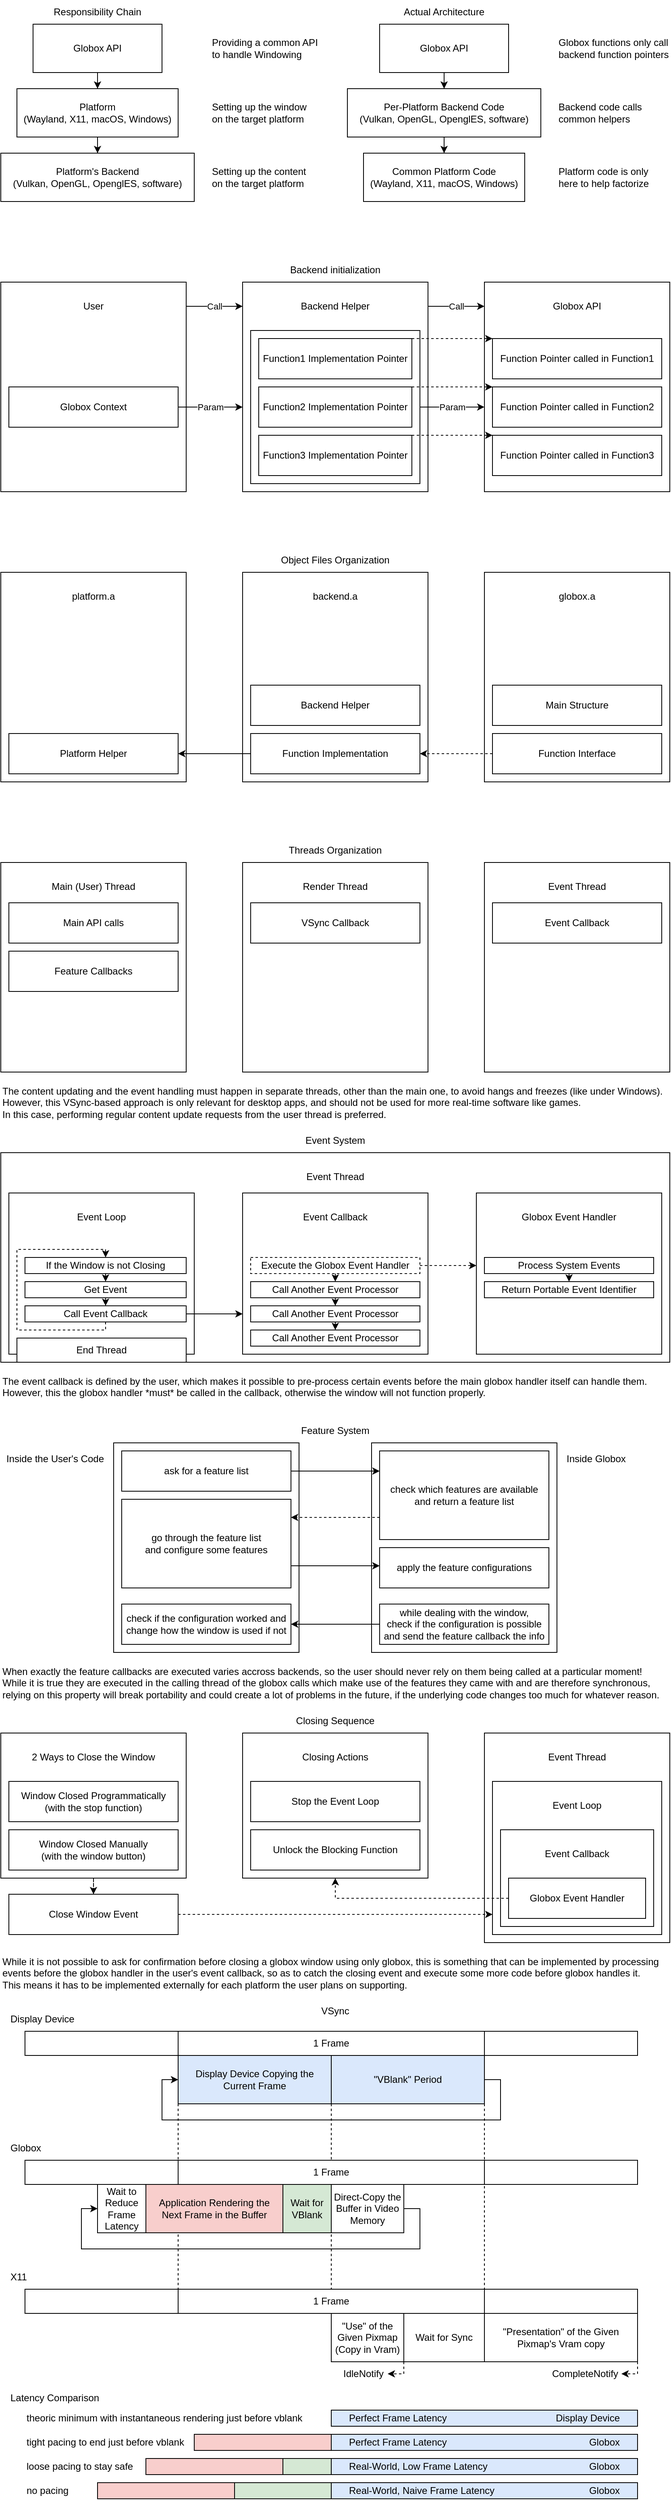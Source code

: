 <mxfile version="19.0.3" type="device"><diagram id="q395PleBGJEE1dHYPSkm" name="Page-1"><mxGraphModel dx="1185" dy="733" grid="1" gridSize="10" guides="0" tooltips="1" connect="1" arrows="1" fold="1" page="1" pageScale="1" pageWidth="850" pageHeight="1100" math="0" shadow="0"><root><mxCell id="0"/><mxCell id="1" parent="0"/><mxCell id="VEG_kb6HatTJ-M79S9ax-115" style="rounded=0;orthogonalLoop=1;jettySize=auto;html=1;exitX=0;exitY=1;exitDx=0;exitDy=0;endArrow=none;endFill=0;dashed=1;entryX=0;entryY=0;entryDx=0;entryDy=0;" edge="1" parent="1" source="7ZmnFoouAkElivUjNdot-3" target="VEG_kb6HatTJ-M79S9ax-30"><mxGeometry relative="1" as="geometry"><mxPoint x="230" y="3940" as="targetPoint"/></mxGeometry></mxCell><mxCell id="VEG_kb6HatTJ-M79S9ax-116" style="edgeStyle=none;rounded=0;orthogonalLoop=1;jettySize=auto;html=1;exitX=1;exitY=1;exitDx=0;exitDy=0;dashed=1;endArrow=none;endFill=0;entryX=0.5;entryY=0;entryDx=0;entryDy=0;" edge="1" parent="1" source="VEG_kb6HatTJ-M79S9ax-14" target="VEG_kb6HatTJ-M79S9ax-30"><mxGeometry relative="1" as="geometry"><mxPoint x="420" y="3940" as="targetPoint"/></mxGeometry></mxCell><mxCell id="VEG_kb6HatTJ-M79S9ax-117" style="edgeStyle=none;rounded=0;orthogonalLoop=1;jettySize=auto;html=1;exitX=1;exitY=1;exitDx=0;exitDy=0;dashed=1;endArrow=none;endFill=0;entryX=0;entryY=0;entryDx=0;entryDy=0;" edge="1" parent="1" source="VEG_kb6HatTJ-M79S9ax-15" target="VEG_kb6HatTJ-M79S9ax-111"><mxGeometry relative="1" as="geometry"><mxPoint x="610" y="3940" as="targetPoint"/></mxGeometry></mxCell><mxCell id="SgQRQiQoT7Ghh1kiMWco-44" value="" style="rounded=0;whiteSpace=wrap;html=1;" parent="1" vertex="1"><mxGeometry x="470" y="1800" width="230" height="260" as="geometry"/></mxCell><mxCell id="SgQRQiQoT7Ghh1kiMWco-29" value="" style="rounded=0;whiteSpace=wrap;html=1;" parent="1" vertex="1"><mxGeometry x="310" y="2160" width="230" height="180" as="geometry"/></mxCell><mxCell id="SgQRQiQoT7Ghh1kiMWco-40" style="edgeStyle=orthogonalEdgeStyle;rounded=0;orthogonalLoop=1;jettySize=auto;html=1;dashed=1;" parent="1" source="SgQRQiQoT7Ghh1kiMWco-28" target="SgQRQiQoT7Ghh1kiMWco-9" edge="1"><mxGeometry relative="1" as="geometry"/></mxCell><mxCell id="SgQRQiQoT7Ghh1kiMWco-28" value="" style="rounded=0;whiteSpace=wrap;html=1;" parent="1" vertex="1"><mxGeometry x="10" y="2160" width="230" height="180" as="geometry"/></mxCell><mxCell id="Ep6FRqUDfhVy1RujFqvS-13" value="" style="rounded=0;whiteSpace=wrap;html=1;" parent="1" vertex="1"><mxGeometry x="310" y="360" width="230" height="260" as="geometry"/></mxCell><mxCell id="Ep6FRqUDfhVy1RujFqvS-33" value="Param" style="edgeStyle=orthogonalEdgeStyle;rounded=0;orthogonalLoop=1;jettySize=auto;html=1;entryX=0;entryY=0.596;entryDx=0;entryDy=0;entryPerimeter=0;" parent="1" source="Ep6FRqUDfhVy1RujFqvS-31" target="Ep6FRqUDfhVy1RujFqvS-12" edge="1"><mxGeometry relative="1" as="geometry"><Array as="points"/></mxGeometry></mxCell><mxCell id="Ep6FRqUDfhVy1RujFqvS-31" value="" style="rounded=0;whiteSpace=wrap;html=1;" parent="1" vertex="1"><mxGeometry x="320" y="420" width="210" height="190" as="geometry"/></mxCell><mxCell id="Ep6FRqUDfhVy1RujFqvS-12" value="" style="rounded=0;whiteSpace=wrap;html=1;" parent="1" vertex="1"><mxGeometry x="610" y="360" width="230" height="260" as="geometry"/></mxCell><mxCell id="Ep6FRqUDfhVy1RujFqvS-30" value="&lt;div&gt;Call&lt;/div&gt;" style="edgeStyle=orthogonalEdgeStyle;rounded=0;orthogonalLoop=1;jettySize=auto;html=1;" parent="1" target="Ep6FRqUDfhVy1RujFqvS-12" edge="1"><mxGeometry relative="1" as="geometry"><mxPoint x="540" y="390" as="sourcePoint"/><Array as="points"><mxPoint x="540" y="390"/></Array></mxGeometry></mxCell><mxCell id="Wh6roSkXp979IWMYwvBI-26" style="edgeStyle=orthogonalEdgeStyle;rounded=0;orthogonalLoop=1;jettySize=auto;html=1;" parent="1" source="Wh6roSkXp979IWMYwvBI-1" target="Wh6roSkXp979IWMYwvBI-2" edge="1"><mxGeometry relative="1" as="geometry"/></mxCell><mxCell id="Wh6roSkXp979IWMYwvBI-1" value="&lt;div&gt;Platform&lt;/div&gt;&lt;div&gt;(Wayland, X11, macOS, Windows)&lt;/div&gt;" style="rounded=0;whiteSpace=wrap;html=1;" parent="1" vertex="1"><mxGeometry x="30" y="120" width="200" height="60" as="geometry"/></mxCell><mxCell id="Wh6roSkXp979IWMYwvBI-2" value="&lt;div&gt;Platform's Backend&lt;/div&gt;&lt;div&gt;(Vulkan, OpenGL, OpenglES, software)&lt;/div&gt;" style="rounded=0;whiteSpace=wrap;html=1;" parent="1" vertex="1"><mxGeometry x="10" y="200" width="240" height="60" as="geometry"/></mxCell><mxCell id="Wh6roSkXp979IWMYwvBI-25" style="edgeStyle=orthogonalEdgeStyle;rounded=0;orthogonalLoop=1;jettySize=auto;html=1;" parent="1" source="Wh6roSkXp979IWMYwvBI-3" target="Wh6roSkXp979IWMYwvBI-1" edge="1"><mxGeometry relative="1" as="geometry"/></mxCell><mxCell id="Wh6roSkXp979IWMYwvBI-3" value="&lt;div&gt;Globox API&lt;/div&gt;" style="rounded=0;whiteSpace=wrap;html=1;" parent="1" vertex="1"><mxGeometry x="50" y="40" width="160" height="60" as="geometry"/></mxCell><mxCell id="Wh6roSkXp979IWMYwvBI-4" value="Responsibility Chain" style="text;html=1;strokeColor=none;fillColor=none;align=center;verticalAlign=middle;whiteSpace=wrap;rounded=0;" parent="1" vertex="1"><mxGeometry x="10" y="10" width="240" height="30" as="geometry"/></mxCell><mxCell id="Wh6roSkXp979IWMYwvBI-5" value="Providing a common API to handle Windowing" style="text;html=1;strokeColor=none;fillColor=none;align=left;verticalAlign=middle;whiteSpace=wrap;rounded=0;" parent="1" vertex="1"><mxGeometry x="270" y="50" width="140" height="40" as="geometry"/></mxCell><mxCell id="Wh6roSkXp979IWMYwvBI-6" value="Setting up the window on the target platform" style="text;html=1;strokeColor=none;fillColor=none;align=left;verticalAlign=middle;whiteSpace=wrap;rounded=0;" parent="1" vertex="1"><mxGeometry x="270" y="130" width="130" height="40" as="geometry"/></mxCell><mxCell id="Wh6roSkXp979IWMYwvBI-7" value="Setting up the content on the target platform" style="text;html=1;strokeColor=none;fillColor=none;align=left;verticalAlign=middle;whiteSpace=wrap;rounded=0;" parent="1" vertex="1"><mxGeometry x="270" y="210" width="130" height="40" as="geometry"/></mxCell><mxCell id="Wh6roSkXp979IWMYwvBI-18" value="&lt;div&gt;Common Platform Code&lt;br&gt;&lt;/div&gt;&lt;div&gt;(Wayland, X11, macOS, Windows)&lt;/div&gt;" style="rounded=0;whiteSpace=wrap;html=1;" parent="1" vertex="1"><mxGeometry x="460" y="200" width="200" height="60" as="geometry"/></mxCell><mxCell id="Wh6roSkXp979IWMYwvBI-28" style="edgeStyle=orthogonalEdgeStyle;rounded=0;orthogonalLoop=1;jettySize=auto;html=1;" parent="1" source="Wh6roSkXp979IWMYwvBI-19" target="Wh6roSkXp979IWMYwvBI-18" edge="1"><mxGeometry relative="1" as="geometry"/></mxCell><mxCell id="Wh6roSkXp979IWMYwvBI-19" value="&lt;div&gt;Per-Platform Backend Code&lt;br&gt;&lt;/div&gt;&lt;div&gt;(Vulkan, OpenGL, OpenglES, software)&lt;/div&gt;" style="rounded=0;whiteSpace=wrap;html=1;" parent="1" vertex="1"><mxGeometry x="440" y="120" width="240" height="60" as="geometry"/></mxCell><mxCell id="Wh6roSkXp979IWMYwvBI-27" style="edgeStyle=orthogonalEdgeStyle;rounded=0;orthogonalLoop=1;jettySize=auto;html=1;" parent="1" source="Wh6roSkXp979IWMYwvBI-20" target="Wh6roSkXp979IWMYwvBI-19" edge="1"><mxGeometry relative="1" as="geometry"/></mxCell><mxCell id="Wh6roSkXp979IWMYwvBI-20" value="&lt;div&gt;Globox API&lt;/div&gt;" style="rounded=0;whiteSpace=wrap;html=1;" parent="1" vertex="1"><mxGeometry x="480" y="40" width="160" height="60" as="geometry"/></mxCell><mxCell id="Wh6roSkXp979IWMYwvBI-21" value="&lt;div&gt;Actual Architecture&lt;/div&gt;" style="text;html=1;strokeColor=none;fillColor=none;align=center;verticalAlign=middle;whiteSpace=wrap;rounded=0;" parent="1" vertex="1"><mxGeometry x="440" y="10" width="240" height="30" as="geometry"/></mxCell><mxCell id="Wh6roSkXp979IWMYwvBI-22" value="Globox functions only call backend function pointers" style="text;html=1;strokeColor=none;fillColor=none;align=left;verticalAlign=middle;whiteSpace=wrap;rounded=0;" parent="1" vertex="1"><mxGeometry x="700" y="50" width="140" height="40" as="geometry"/></mxCell><mxCell id="Wh6roSkXp979IWMYwvBI-23" value="Backend code calls common helpers" style="text;html=1;strokeColor=none;fillColor=none;align=left;verticalAlign=middle;whiteSpace=wrap;rounded=0;" parent="1" vertex="1"><mxGeometry x="700" y="130" width="130" height="40" as="geometry"/></mxCell><mxCell id="Wh6roSkXp979IWMYwvBI-24" value="&lt;div&gt;Platform code is only here to help factorize&lt;/div&gt;" style="text;html=1;strokeColor=none;fillColor=none;align=left;verticalAlign=middle;whiteSpace=wrap;rounded=0;" parent="1" vertex="1"><mxGeometry x="700" y="210" width="130" height="40" as="geometry"/></mxCell><mxCell id="Ep6FRqUDfhVy1RujFqvS-20" value="Call" style="edgeStyle=orthogonalEdgeStyle;rounded=0;orthogonalLoop=1;jettySize=auto;html=1;" parent="1" source="Ep6FRqUDfhVy1RujFqvS-5" edge="1"><mxGeometry relative="1" as="geometry"><mxPoint x="310" y="390" as="targetPoint"/><Array as="points"><mxPoint x="310" y="390"/></Array></mxGeometry></mxCell><mxCell id="Ep6FRqUDfhVy1RujFqvS-5" value="" style="rounded=0;whiteSpace=wrap;html=1;" parent="1" vertex="1"><mxGeometry x="10" y="360" width="230" height="260" as="geometry"/></mxCell><mxCell id="Ep6FRqUDfhVy1RujFqvS-34" style="edgeStyle=orthogonalEdgeStyle;rounded=0;orthogonalLoop=1;jettySize=auto;html=1;dashed=1;" parent="1" source="Ep6FRqUDfhVy1RujFqvS-2" target="Ep6FRqUDfhVy1RujFqvS-14" edge="1"><mxGeometry relative="1" as="geometry"><Array as="points"><mxPoint x="570" y="430"/><mxPoint x="570" y="430"/></Array></mxGeometry></mxCell><mxCell id="Ep6FRqUDfhVy1RujFqvS-2" value="Function1 Implementation Pointer" style="rounded=0;whiteSpace=wrap;html=1;" parent="1" vertex="1"><mxGeometry x="330" y="430" width="190" height="50" as="geometry"/></mxCell><mxCell id="Ep6FRqUDfhVy1RujFqvS-35" style="edgeStyle=orthogonalEdgeStyle;rounded=0;orthogonalLoop=1;jettySize=auto;html=1;exitX=1;exitY=0;exitDx=0;exitDy=0;entryX=0;entryY=0;entryDx=0;entryDy=0;dashed=1;" parent="1" source="Ep6FRqUDfhVy1RujFqvS-3" target="Ep6FRqUDfhVy1RujFqvS-15" edge="1"><mxGeometry relative="1" as="geometry"><Array as="points"><mxPoint x="570" y="490"/><mxPoint x="570" y="490"/></Array></mxGeometry></mxCell><mxCell id="Ep6FRqUDfhVy1RujFqvS-3" value="Function2 Implementation Pointer" style="rounded=0;whiteSpace=wrap;html=1;" parent="1" vertex="1"><mxGeometry x="330" y="490" width="190" height="50" as="geometry"/></mxCell><mxCell id="Ep6FRqUDfhVy1RujFqvS-36" style="edgeStyle=orthogonalEdgeStyle;rounded=0;orthogonalLoop=1;jettySize=auto;html=1;exitX=1;exitY=0;exitDx=0;exitDy=0;entryX=0;entryY=0;entryDx=0;entryDy=0;dashed=1;" parent="1" source="Ep6FRqUDfhVy1RujFqvS-10" target="Ep6FRqUDfhVy1RujFqvS-16" edge="1"><mxGeometry relative="1" as="geometry"><Array as="points"><mxPoint x="550" y="550"/><mxPoint x="550" y="550"/></Array></mxGeometry></mxCell><mxCell id="Ep6FRqUDfhVy1RujFqvS-10" value="Function3 Implementation Pointer" style="rounded=0;whiteSpace=wrap;html=1;" parent="1" vertex="1"><mxGeometry x="330" y="550" width="190" height="50" as="geometry"/></mxCell><mxCell id="Ep6FRqUDfhVy1RujFqvS-14" value="Function Pointer called in Function1" style="rounded=0;whiteSpace=wrap;html=1;" parent="1" vertex="1"><mxGeometry x="620" y="430" width="210" height="50" as="geometry"/></mxCell><mxCell id="Ep6FRqUDfhVy1RujFqvS-15" value="Function Pointer called in Function2" style="rounded=0;whiteSpace=wrap;html=1;" parent="1" vertex="1"><mxGeometry x="620" y="490" width="210" height="50" as="geometry"/></mxCell><mxCell id="Ep6FRqUDfhVy1RujFqvS-16" value="Function Pointer called in Function3" style="rounded=0;whiteSpace=wrap;html=1;" parent="1" vertex="1"><mxGeometry x="620" y="550" width="210" height="50" as="geometry"/></mxCell><mxCell id="Ep6FRqUDfhVy1RujFqvS-17" value="User" style="text;html=1;strokeColor=none;fillColor=none;align=center;verticalAlign=middle;whiteSpace=wrap;rounded=0;" parent="1" vertex="1"><mxGeometry x="20" y="370" width="210" height="40" as="geometry"/></mxCell><mxCell id="Ep6FRqUDfhVy1RujFqvS-18" value="Backend Helper" style="text;html=1;strokeColor=none;fillColor=none;align=center;verticalAlign=middle;whiteSpace=wrap;rounded=0;" parent="1" vertex="1"><mxGeometry x="320" y="370" width="210" height="40" as="geometry"/></mxCell><mxCell id="Ep6FRqUDfhVy1RujFqvS-19" value="Globox API" style="text;html=1;strokeColor=none;fillColor=none;align=center;verticalAlign=middle;whiteSpace=wrap;rounded=0;" parent="1" vertex="1"><mxGeometry x="620" y="370" width="210" height="40" as="geometry"/></mxCell><mxCell id="Ep6FRqUDfhVy1RujFqvS-25" value="Backend initialization" style="text;html=1;strokeColor=none;fillColor=none;align=center;verticalAlign=middle;whiteSpace=wrap;rounded=0;" parent="1" vertex="1"><mxGeometry x="10" y="330" width="830" height="30" as="geometry"/></mxCell><mxCell id="Ep6FRqUDfhVy1RujFqvS-28" value="Param" style="edgeStyle=orthogonalEdgeStyle;rounded=0;orthogonalLoop=1;jettySize=auto;html=1;" parent="1" source="Ep6FRqUDfhVy1RujFqvS-26" edge="1"><mxGeometry relative="1" as="geometry"><mxPoint x="310" y="515" as="targetPoint"/><Array as="points"><mxPoint x="310" y="515"/></Array></mxGeometry></mxCell><mxCell id="Ep6FRqUDfhVy1RujFqvS-26" value="Globox Context" style="rounded=0;whiteSpace=wrap;html=1;" parent="1" vertex="1"><mxGeometry x="20" y="490" width="210" height="50" as="geometry"/></mxCell><mxCell id="Ep6FRqUDfhVy1RujFqvS-37" value="Object Files Organization" style="text;html=1;strokeColor=none;fillColor=none;align=center;verticalAlign=middle;whiteSpace=wrap;rounded=0;" parent="1" vertex="1"><mxGeometry x="10" y="690" width="830" height="30" as="geometry"/></mxCell><mxCell id="dSDK5b-otHIs8N-x7bHy-1" value="" style="rounded=0;whiteSpace=wrap;html=1;" parent="1" vertex="1"><mxGeometry x="10" y="720" width="230" height="260" as="geometry"/></mxCell><mxCell id="dSDK5b-otHIs8N-x7bHy-2" value="platform.a" style="text;html=1;strokeColor=none;fillColor=none;align=center;verticalAlign=middle;whiteSpace=wrap;rounded=0;" parent="1" vertex="1"><mxGeometry x="20" y="730" width="210" height="40" as="geometry"/></mxCell><mxCell id="dSDK5b-otHIs8N-x7bHy-4" value="" style="rounded=0;whiteSpace=wrap;html=1;" parent="1" vertex="1"><mxGeometry x="310" y="720" width="230" height="260" as="geometry"/></mxCell><mxCell id="dSDK5b-otHIs8N-x7bHy-5" value="&lt;div&gt;backend.a&lt;/div&gt;" style="text;html=1;strokeColor=none;fillColor=none;align=center;verticalAlign=middle;whiteSpace=wrap;rounded=0;" parent="1" vertex="1"><mxGeometry x="320" y="730" width="210" height="40" as="geometry"/></mxCell><mxCell id="dSDK5b-otHIs8N-x7bHy-6" value="" style="rounded=0;whiteSpace=wrap;html=1;" parent="1" vertex="1"><mxGeometry x="610" y="720" width="230" height="260" as="geometry"/></mxCell><mxCell id="dSDK5b-otHIs8N-x7bHy-7" value="globox.a" style="text;html=1;strokeColor=none;fillColor=none;align=center;verticalAlign=middle;whiteSpace=wrap;rounded=0;" parent="1" vertex="1"><mxGeometry x="620" y="730" width="210" height="40" as="geometry"/></mxCell><mxCell id="dSDK5b-otHIs8N-x7bHy-11" style="edgeStyle=orthogonalEdgeStyle;rounded=0;orthogonalLoop=1;jettySize=auto;html=1;" parent="1" source="dSDK5b-otHIs8N-x7bHy-8" target="dSDK5b-otHIs8N-x7bHy-9" edge="1"><mxGeometry relative="1" as="geometry"/></mxCell><mxCell id="dSDK5b-otHIs8N-x7bHy-8" value="Function Implementation" style="rounded=0;whiteSpace=wrap;html=1;" parent="1" vertex="1"><mxGeometry x="320" y="920" width="210" height="50" as="geometry"/></mxCell><mxCell id="dSDK5b-otHIs8N-x7bHy-9" value="Platform Helper" style="rounded=0;whiteSpace=wrap;html=1;" parent="1" vertex="1"><mxGeometry x="20" y="920" width="210" height="50" as="geometry"/></mxCell><mxCell id="dSDK5b-otHIs8N-x7bHy-12" style="edgeStyle=orthogonalEdgeStyle;rounded=0;orthogonalLoop=1;jettySize=auto;html=1;dashed=1;" parent="1" source="dSDK5b-otHIs8N-x7bHy-10" target="dSDK5b-otHIs8N-x7bHy-8" edge="1"><mxGeometry relative="1" as="geometry"/></mxCell><mxCell id="dSDK5b-otHIs8N-x7bHy-10" value="Function Interface" style="rounded=0;whiteSpace=wrap;html=1;" parent="1" vertex="1"><mxGeometry x="620" y="920" width="210" height="50" as="geometry"/></mxCell><mxCell id="dSDK5b-otHIs8N-x7bHy-13" value="Backend Helper" style="rounded=0;whiteSpace=wrap;html=1;" parent="1" vertex="1"><mxGeometry x="320" y="860" width="210" height="50" as="geometry"/></mxCell><mxCell id="dSDK5b-otHIs8N-x7bHy-14" value="Main Structure" style="rounded=0;whiteSpace=wrap;html=1;" parent="1" vertex="1"><mxGeometry x="620" y="860" width="210" height="50" as="geometry"/></mxCell><mxCell id="dSDK5b-otHIs8N-x7bHy-15" value="Threads Organization" style="text;html=1;strokeColor=none;fillColor=none;align=center;verticalAlign=middle;whiteSpace=wrap;rounded=0;" parent="1" vertex="1"><mxGeometry x="10" y="1050" width="830" height="30" as="geometry"/></mxCell><mxCell id="dSDK5b-otHIs8N-x7bHy-16" value="" style="rounded=0;whiteSpace=wrap;html=1;" parent="1" vertex="1"><mxGeometry x="10" y="1080" width="230" height="260" as="geometry"/></mxCell><mxCell id="dSDK5b-otHIs8N-x7bHy-17" value="Main (User) Thread" style="text;html=1;strokeColor=none;fillColor=none;align=center;verticalAlign=middle;whiteSpace=wrap;rounded=0;" parent="1" vertex="1"><mxGeometry x="20" y="1090" width="210" height="40" as="geometry"/></mxCell><mxCell id="dSDK5b-otHIs8N-x7bHy-18" value="" style="rounded=0;whiteSpace=wrap;html=1;" parent="1" vertex="1"><mxGeometry x="310" y="1080" width="230" height="260" as="geometry"/></mxCell><mxCell id="dSDK5b-otHIs8N-x7bHy-19" value="Render Thread" style="text;html=1;strokeColor=none;fillColor=none;align=center;verticalAlign=middle;whiteSpace=wrap;rounded=0;" parent="1" vertex="1"><mxGeometry x="320" y="1090" width="210" height="40" as="geometry"/></mxCell><mxCell id="dSDK5b-otHIs8N-x7bHy-20" value="" style="rounded=0;whiteSpace=wrap;html=1;" parent="1" vertex="1"><mxGeometry x="610" y="1080" width="230" height="260" as="geometry"/></mxCell><mxCell id="dSDK5b-otHIs8N-x7bHy-21" value="Event Thread" style="text;html=1;strokeColor=none;fillColor=none;align=center;verticalAlign=middle;whiteSpace=wrap;rounded=0;" parent="1" vertex="1"><mxGeometry x="620" y="1090" width="210" height="40" as="geometry"/></mxCell><mxCell id="dSDK5b-otHIs8N-x7bHy-24" value="Feature Callbacks" style="rounded=0;whiteSpace=wrap;html=1;" parent="1" vertex="1"><mxGeometry x="20" y="1190" width="210" height="50" as="geometry"/></mxCell><mxCell id="dSDK5b-otHIs8N-x7bHy-27" value="VSync Callback" style="rounded=0;whiteSpace=wrap;html=1;" parent="1" vertex="1"><mxGeometry x="320" y="1130" width="210" height="50" as="geometry"/></mxCell><mxCell id="dSDK5b-otHIs8N-x7bHy-28" value="Event Callback" style="rounded=0;whiteSpace=wrap;html=1;" parent="1" vertex="1"><mxGeometry x="620" y="1130" width="210" height="50" as="geometry"/></mxCell><mxCell id="dSDK5b-otHIs8N-x7bHy-29" value="Main API calls" style="rounded=0;whiteSpace=wrap;html=1;" parent="1" vertex="1"><mxGeometry x="20" y="1130" width="210" height="50" as="geometry"/></mxCell><mxCell id="dSDK5b-otHIs8N-x7bHy-30" value="&lt;div&gt;The content updating and the event handling must happen in separate threads, other than the main one, to avoid hangs and freezes (like under Windows).&lt;/div&gt;&lt;div&gt;However, this VSync-based approach is only relevant for desktop apps, and should not be used for more real-time software like games.&lt;/div&gt;&lt;div&gt;In this case, performing regular content update requests from the user thread is preferred.&lt;br&gt;&lt;/div&gt;" style="text;html=1;strokeColor=none;fillColor=none;align=left;verticalAlign=top;whiteSpace=wrap;rounded=0;" parent="1" vertex="1"><mxGeometry x="10" y="1350" width="830" height="50" as="geometry"/></mxCell><mxCell id="iFkx3ZZmeuitUi8KAWGE-1" value="Event System" style="text;html=1;strokeColor=none;fillColor=none;align=center;verticalAlign=middle;whiteSpace=wrap;rounded=0;" parent="1" vertex="1"><mxGeometry x="10" y="1410" width="830" height="30" as="geometry"/></mxCell><mxCell id="iFkx3ZZmeuitUi8KAWGE-2" value="" style="rounded=0;whiteSpace=wrap;html=1;" parent="1" vertex="1"><mxGeometry x="10" y="1440" width="830" height="260" as="geometry"/></mxCell><mxCell id="iFkx3ZZmeuitUi8KAWGE-3" value="Event Thread" style="text;html=1;strokeColor=none;fillColor=none;align=center;verticalAlign=middle;whiteSpace=wrap;rounded=0;" parent="1" vertex="1"><mxGeometry x="320" y="1450" width="210" height="40" as="geometry"/></mxCell><mxCell id="iFkx3ZZmeuitUi8KAWGE-14" value="" style="rounded=0;whiteSpace=wrap;html=1;" parent="1" vertex="1"><mxGeometry x="20" y="1490" width="230" height="200" as="geometry"/></mxCell><mxCell id="iFkx3ZZmeuitUi8KAWGE-24" style="edgeStyle=orthogonalEdgeStyle;rounded=0;orthogonalLoop=1;jettySize=auto;html=1;exitX=0.5;exitY=1;exitDx=0;exitDy=0;entryX=0.5;entryY=0;entryDx=0;entryDy=0;dashed=1;" parent="1" source="iFkx3ZZmeuitUi8KAWGE-15" target="iFkx3ZZmeuitUi8KAWGE-19" edge="1"><mxGeometry relative="1" as="geometry"/></mxCell><mxCell id="iFkx3ZZmeuitUi8KAWGE-15" value="If the Window is not Closing" style="rounded=0;whiteSpace=wrap;html=1;" parent="1" vertex="1"><mxGeometry x="40" y="1570" width="200" height="20" as="geometry"/></mxCell><mxCell id="iFkx3ZZmeuitUi8KAWGE-16" value="Event Loop" style="text;html=1;strokeColor=none;fillColor=none;align=center;verticalAlign=middle;whiteSpace=wrap;rounded=0;" parent="1" vertex="1"><mxGeometry x="30" y="1500" width="210" height="40" as="geometry"/></mxCell><mxCell id="iFkx3ZZmeuitUi8KAWGE-18" style="edgeStyle=orthogonalEdgeStyle;rounded=0;orthogonalLoop=1;jettySize=auto;html=1;entryX=0.5;entryY=0;entryDx=0;entryDy=0;exitX=0.5;exitY=1;exitDx=0;exitDy=0;dashed=1;" parent="1" source="iFkx3ZZmeuitUi8KAWGE-17" target="iFkx3ZZmeuitUi8KAWGE-15" edge="1"><mxGeometry relative="1" as="geometry"><Array as="points"><mxPoint x="140" y="1660"/><mxPoint x="30" y="1660"/><mxPoint x="30" y="1560"/><mxPoint x="140" y="1560"/></Array></mxGeometry></mxCell><mxCell id="iFkx3ZZmeuitUi8KAWGE-34" style="edgeStyle=orthogonalEdgeStyle;rounded=0;orthogonalLoop=1;jettySize=auto;html=1;exitX=1;exitY=0.5;exitDx=0;exitDy=0;" parent="1" source="iFkx3ZZmeuitUi8KAWGE-17" target="iFkx3ZZmeuitUi8KAWGE-28" edge="1"><mxGeometry relative="1" as="geometry"><Array as="points"><mxPoint x="290" y="1640"/><mxPoint x="290" y="1640"/></Array></mxGeometry></mxCell><mxCell id="iFkx3ZZmeuitUi8KAWGE-17" value="Call Event Callback" style="rounded=0;whiteSpace=wrap;html=1;" parent="1" vertex="1"><mxGeometry x="40" y="1630" width="200" height="20" as="geometry"/></mxCell><mxCell id="iFkx3ZZmeuitUi8KAWGE-23" style="edgeStyle=orthogonalEdgeStyle;rounded=0;orthogonalLoop=1;jettySize=auto;html=1;exitX=0.5;exitY=1;exitDx=0;exitDy=0;entryX=0.5;entryY=0;entryDx=0;entryDy=0;dashed=1;" parent="1" source="iFkx3ZZmeuitUi8KAWGE-19" target="iFkx3ZZmeuitUi8KAWGE-17" edge="1"><mxGeometry relative="1" as="geometry"/></mxCell><mxCell id="iFkx3ZZmeuitUi8KAWGE-19" value="Get Event" style="rounded=0;whiteSpace=wrap;html=1;" parent="1" vertex="1"><mxGeometry x="40" y="1600" width="200" height="20" as="geometry"/></mxCell><mxCell id="iFkx3ZZmeuitUi8KAWGE-28" value="" style="rounded=0;whiteSpace=wrap;html=1;" parent="1" vertex="1"><mxGeometry x="310" y="1490" width="230" height="200" as="geometry"/></mxCell><mxCell id="iFkx3ZZmeuitUi8KAWGE-32" value="" style="rounded=0;whiteSpace=wrap;html=1;" parent="1" vertex="1"><mxGeometry x="600" y="1490" width="230" height="200" as="geometry"/></mxCell><mxCell id="iFkx3ZZmeuitUi8KAWGE-33" value="Event Callback" style="text;html=1;strokeColor=none;fillColor=none;align=center;verticalAlign=middle;whiteSpace=wrap;rounded=0;" parent="1" vertex="1"><mxGeometry x="320" y="1500" width="210" height="40" as="geometry"/></mxCell><mxCell id="iFkx3ZZmeuitUi8KAWGE-40" style="edgeStyle=orthogonalEdgeStyle;rounded=0;orthogonalLoop=1;jettySize=auto;html=1;exitX=0.5;exitY=1;exitDx=0;exitDy=0;entryX=0.5;entryY=0;entryDx=0;entryDy=0;dashed=1;" parent="1" source="iFkx3ZZmeuitUi8KAWGE-36" target="iFkx3ZZmeuitUi8KAWGE-37" edge="1"><mxGeometry relative="1" as="geometry"/></mxCell><mxCell id="iFkx3ZZmeuitUi8KAWGE-43" style="edgeStyle=orthogonalEdgeStyle;rounded=0;orthogonalLoop=1;jettySize=auto;html=1;exitX=1;exitY=0.5;exitDx=0;exitDy=0;dashed=1;" parent="1" source="iFkx3ZZmeuitUi8KAWGE-36" target="iFkx3ZZmeuitUi8KAWGE-32" edge="1"><mxGeometry relative="1" as="geometry"><Array as="points"><mxPoint x="580" y="1580"/><mxPoint x="580" y="1580"/></Array></mxGeometry></mxCell><mxCell id="iFkx3ZZmeuitUi8KAWGE-36" value="Execute the Globox Event Handler" style="rounded=0;whiteSpace=wrap;html=1;dashed=1;" parent="1" vertex="1"><mxGeometry x="320" y="1570" width="210" height="20" as="geometry"/></mxCell><mxCell id="iFkx3ZZmeuitUi8KAWGE-41" style="edgeStyle=orthogonalEdgeStyle;rounded=0;orthogonalLoop=1;jettySize=auto;html=1;exitX=0.5;exitY=1;exitDx=0;exitDy=0;entryX=0.5;entryY=0;entryDx=0;entryDy=0;dashed=1;" parent="1" source="iFkx3ZZmeuitUi8KAWGE-37" target="iFkx3ZZmeuitUi8KAWGE-38" edge="1"><mxGeometry relative="1" as="geometry"/></mxCell><mxCell id="iFkx3ZZmeuitUi8KAWGE-37" value="Call Another Event Processor" style="rounded=0;whiteSpace=wrap;html=1;" parent="1" vertex="1"><mxGeometry x="320" y="1600" width="210" height="20" as="geometry"/></mxCell><mxCell id="iFkx3ZZmeuitUi8KAWGE-42" style="edgeStyle=orthogonalEdgeStyle;rounded=0;orthogonalLoop=1;jettySize=auto;html=1;exitX=0.5;exitY=1;exitDx=0;exitDy=0;entryX=0.5;entryY=0;entryDx=0;entryDy=0;dashed=1;" parent="1" source="iFkx3ZZmeuitUi8KAWGE-38" target="iFkx3ZZmeuitUi8KAWGE-39" edge="1"><mxGeometry relative="1" as="geometry"/></mxCell><mxCell id="iFkx3ZZmeuitUi8KAWGE-38" value="Call Another&amp;nbsp;Event Processor" style="rounded=0;whiteSpace=wrap;html=1;" parent="1" vertex="1"><mxGeometry x="320" y="1630" width="210" height="20" as="geometry"/></mxCell><mxCell id="iFkx3ZZmeuitUi8KAWGE-39" value="Call Another&amp;nbsp;Event Processor" style="rounded=0;whiteSpace=wrap;html=1;" parent="1" vertex="1"><mxGeometry x="320" y="1660" width="210" height="20" as="geometry"/></mxCell><mxCell id="iFkx3ZZmeuitUi8KAWGE-44" value="Globox Event Handler" style="text;html=1;strokeColor=none;fillColor=none;align=center;verticalAlign=middle;whiteSpace=wrap;rounded=0;" parent="1" vertex="1"><mxGeometry x="610" y="1500" width="210" height="40" as="geometry"/></mxCell><mxCell id="VEG_kb6HatTJ-M79S9ax-1" style="edgeStyle=orthogonalEdgeStyle;rounded=0;orthogonalLoop=1;jettySize=auto;html=1;exitX=0.5;exitY=1;exitDx=0;exitDy=0;entryX=0.5;entryY=0;entryDx=0;entryDy=0;" edge="1" parent="1" source="iFkx3ZZmeuitUi8KAWGE-45" target="iFkx3ZZmeuitUi8KAWGE-47"><mxGeometry relative="1" as="geometry"/></mxCell><mxCell id="iFkx3ZZmeuitUi8KAWGE-45" value="Process System Events" style="rounded=0;whiteSpace=wrap;html=1;" parent="1" vertex="1"><mxGeometry x="610" y="1570" width="210" height="20" as="geometry"/></mxCell><mxCell id="iFkx3ZZmeuitUi8KAWGE-47" value="Return Portable Event Identifier" style="rounded=0;whiteSpace=wrap;html=1;" parent="1" vertex="1"><mxGeometry x="610" y="1600" width="210" height="20" as="geometry"/></mxCell><mxCell id="iFkx3ZZmeuitUi8KAWGE-48" value="End Thread" style="rounded=0;whiteSpace=wrap;html=1;" parent="1" vertex="1"><mxGeometry x="30" y="1670" width="210" height="30" as="geometry"/></mxCell><mxCell id="iFkx3ZZmeuitUi8KAWGE-49" value="Feature System" style="text;html=1;strokeColor=none;fillColor=none;align=center;verticalAlign=middle;whiteSpace=wrap;rounded=0;" parent="1" vertex="1"><mxGeometry x="10" y="1770" width="830" height="30" as="geometry"/></mxCell><mxCell id="iFkx3ZZmeuitUi8KAWGE-50" value="" style="rounded=0;whiteSpace=wrap;html=1;" parent="1" vertex="1"><mxGeometry x="150" y="1800" width="230" height="260" as="geometry"/></mxCell><mxCell id="iFkx3ZZmeuitUi8KAWGE-60" value="Closing Sequence" style="text;html=1;strokeColor=none;fillColor=none;align=center;verticalAlign=middle;whiteSpace=wrap;rounded=0;" parent="1" vertex="1"><mxGeometry x="10" y="2130" width="830" height="30" as="geometry"/></mxCell><mxCell id="iFkx3ZZmeuitUi8KAWGE-62" value="&lt;div&gt;The event callback is defined by the user, which makes it possible to pre-process certain events before the main globox handler itself can handle them. However, this the globox handler *must* be called in the callback, otherwise the window will not function properly.&lt;/div&gt;" style="text;html=1;strokeColor=none;fillColor=none;align=left;verticalAlign=top;whiteSpace=wrap;rounded=0;" parent="1" vertex="1"><mxGeometry x="10" y="1710" width="830" height="50" as="geometry"/></mxCell><mxCell id="iFkx3ZZmeuitUi8KAWGE-63" value="When exactly the feature callbacks are executed varies accross backends, so the user should never rely on them being called at a particular moment! While it is true they are executed in the calling thread of the globox calls which make use of the features they came with and are therefore synchronous, relying on this property will break portability and could create a lot of problems in the future, if the underlying code changes too much for whatever reason." style="text;html=1;strokeColor=none;fillColor=none;align=left;verticalAlign=top;whiteSpace=wrap;rounded=0;" parent="1" vertex="1"><mxGeometry x="10" y="2070" width="820" height="50" as="geometry"/></mxCell><mxCell id="iFkx3ZZmeuitUi8KAWGE-64" value="While it is not possible to ask for confirmation before closing a globox window using only globox, this is something that can be implemented by processing&lt;br&gt;events before the globox handler in the user's event callback, so as to catch the closing event and execute some more code before globox handles it.&lt;br&gt;This means it has to be implemented externally for each platform the user plans on supporting." style="text;html=1;strokeColor=none;fillColor=none;align=left;verticalAlign=top;whiteSpace=wrap;rounded=0;" parent="1" vertex="1"><mxGeometry x="10" y="2430" width="830" height="50" as="geometry"/></mxCell><mxCell id="SgQRQiQoT7Ghh1kiMWco-1" value="Window Closed Programmatically&lt;br&gt;(with the stop function)" style="rounded=0;whiteSpace=wrap;html=1;" parent="1" vertex="1"><mxGeometry x="20" y="2220" width="210" height="50" as="geometry"/></mxCell><mxCell id="SgQRQiQoT7Ghh1kiMWco-2" value="Window Closed Manually&lt;br&gt;(with the window button)" style="rounded=0;whiteSpace=wrap;html=1;" parent="1" vertex="1"><mxGeometry x="20" y="2280" width="210" height="50" as="geometry"/></mxCell><mxCell id="SgQRQiQoT7Ghh1kiMWco-3" value="" style="rounded=0;whiteSpace=wrap;html=1;" parent="1" vertex="1"><mxGeometry x="610" y="2160" width="230" height="260" as="geometry"/></mxCell><mxCell id="SgQRQiQoT7Ghh1kiMWco-5" value="" style="rounded=0;whiteSpace=wrap;html=1;" parent="1" vertex="1"><mxGeometry x="620" y="2220" width="210" height="190" as="geometry"/></mxCell><mxCell id="SgQRQiQoT7Ghh1kiMWco-6" value="Event Thread" style="text;html=1;strokeColor=none;fillColor=none;align=center;verticalAlign=middle;whiteSpace=wrap;rounded=0;" parent="1" vertex="1"><mxGeometry x="620" y="2170" width="210" height="40" as="geometry"/></mxCell><mxCell id="SgQRQiQoT7Ghh1kiMWco-41" style="edgeStyle=orthogonalEdgeStyle;rounded=0;orthogonalLoop=1;jettySize=auto;html=1;dashed=1;" parent="1" source="SgQRQiQoT7Ghh1kiMWco-9" target="SgQRQiQoT7Ghh1kiMWco-5" edge="1"><mxGeometry relative="1" as="geometry"><Array as="points"><mxPoint x="530" y="2385"/><mxPoint x="530" y="2385"/></Array></mxGeometry></mxCell><mxCell id="SgQRQiQoT7Ghh1kiMWco-9" value="Close Window Event" style="rounded=0;whiteSpace=wrap;html=1;" parent="1" vertex="1"><mxGeometry x="20" y="2360" width="210" height="50" as="geometry"/></mxCell><mxCell id="SgQRQiQoT7Ghh1kiMWco-16" value="2 Ways to Close the Window" style="text;html=1;strokeColor=none;fillColor=none;align=center;verticalAlign=middle;whiteSpace=wrap;rounded=0;" parent="1" vertex="1"><mxGeometry x="20" y="2170" width="210" height="40" as="geometry"/></mxCell><mxCell id="SgQRQiQoT7Ghh1kiMWco-17" value="Closing Actions" style="text;html=1;strokeColor=none;fillColor=none;align=center;verticalAlign=middle;whiteSpace=wrap;rounded=0;" parent="1" vertex="1"><mxGeometry x="320" y="2170" width="210" height="40" as="geometry"/></mxCell><mxCell id="SgQRQiQoT7Ghh1kiMWco-20" value="" style="rounded=0;whiteSpace=wrap;html=1;" parent="1" vertex="1"><mxGeometry x="630" y="2280" width="190" height="120" as="geometry"/></mxCell><mxCell id="SgQRQiQoT7Ghh1kiMWco-21" value="Event Loop" style="text;html=1;strokeColor=none;fillColor=none;align=center;verticalAlign=middle;whiteSpace=wrap;rounded=0;" parent="1" vertex="1"><mxGeometry x="630" y="2230" width="190" height="40" as="geometry"/></mxCell><mxCell id="SgQRQiQoT7Ghh1kiMWco-22" value="Event Callback" style="text;html=1;strokeColor=none;fillColor=none;align=center;verticalAlign=middle;whiteSpace=wrap;rounded=0;" parent="1" vertex="1"><mxGeometry x="640" y="2290" width="170" height="40" as="geometry"/></mxCell><mxCell id="SgQRQiQoT7Ghh1kiMWco-39" style="edgeStyle=orthogonalEdgeStyle;rounded=0;orthogonalLoop=1;jettySize=auto;html=1;entryX=0.5;entryY=1;entryDx=0;entryDy=0;dashed=1;" parent="1" source="SgQRQiQoT7Ghh1kiMWco-23" target="SgQRQiQoT7Ghh1kiMWco-29" edge="1"><mxGeometry relative="1" as="geometry"/></mxCell><mxCell id="SgQRQiQoT7Ghh1kiMWco-23" value="Globox Event Handler" style="rounded=0;whiteSpace=wrap;html=1;" parent="1" vertex="1"><mxGeometry x="640" y="2340" width="170" height="50" as="geometry"/></mxCell><mxCell id="SgQRQiQoT7Ghh1kiMWco-25" value="Stop the Event Loop" style="rounded=0;whiteSpace=wrap;html=1;" parent="1" vertex="1"><mxGeometry x="320" y="2220" width="210" height="50" as="geometry"/></mxCell><mxCell id="SgQRQiQoT7Ghh1kiMWco-26" value="Unlock the Blocking Function" style="rounded=0;whiteSpace=wrap;html=1;" parent="1" vertex="1"><mxGeometry x="320" y="2280" width="210" height="50" as="geometry"/></mxCell><mxCell id="SgQRQiQoT7Ghh1kiMWco-48" style="edgeStyle=orthogonalEdgeStyle;rounded=0;orthogonalLoop=1;jettySize=auto;html=1;" parent="1" source="SgQRQiQoT7Ghh1kiMWco-42" target="SgQRQiQoT7Ghh1kiMWco-46" edge="1"><mxGeometry relative="1" as="geometry"><Array as="points"><mxPoint x="440" y="1835"/><mxPoint x="440" y="1835"/></Array></mxGeometry></mxCell><mxCell id="SgQRQiQoT7Ghh1kiMWco-42" value="ask for a feature list" style="rounded=0;whiteSpace=wrap;html=1;" parent="1" vertex="1"><mxGeometry x="160" y="1810" width="210" height="50" as="geometry"/></mxCell><mxCell id="SgQRQiQoT7Ghh1kiMWco-51" style="edgeStyle=orthogonalEdgeStyle;rounded=0;orthogonalLoop=1;jettySize=auto;html=1;exitX=0;exitY=0.75;exitDx=0;exitDy=0;dashed=1;" parent="1" source="SgQRQiQoT7Ghh1kiMWco-46" target="SgQRQiQoT7Ghh1kiMWco-50" edge="1"><mxGeometry relative="1" as="geometry"><Array as="points"><mxPoint x="390" y="1893"/><mxPoint x="390" y="1893"/></Array></mxGeometry></mxCell><mxCell id="SgQRQiQoT7Ghh1kiMWco-46" value="check which features are available&lt;br&gt;and return a feature list" style="rounded=0;whiteSpace=wrap;html=1;" parent="1" vertex="1"><mxGeometry x="480" y="1810" width="210" height="110" as="geometry"/></mxCell><mxCell id="SgQRQiQoT7Ghh1kiMWco-55" style="edgeStyle=orthogonalEdgeStyle;rounded=0;orthogonalLoop=1;jettySize=auto;html=1;exitX=1;exitY=0.75;exitDx=0;exitDy=0;" parent="1" source="SgQRQiQoT7Ghh1kiMWco-50" target="SgQRQiQoT7Ghh1kiMWco-52" edge="1"><mxGeometry relative="1" as="geometry"><Array as="points"><mxPoint x="440" y="1953"/><mxPoint x="440" y="1953"/></Array></mxGeometry></mxCell><mxCell id="SgQRQiQoT7Ghh1kiMWco-50" value="go through the feature list&lt;br&gt;and configure some features" style="rounded=0;whiteSpace=wrap;html=1;" parent="1" vertex="1"><mxGeometry x="160" y="1870" width="210" height="110" as="geometry"/></mxCell><mxCell id="SgQRQiQoT7Ghh1kiMWco-52" value="apply the feature configurations" style="rounded=0;whiteSpace=wrap;html=1;" parent="1" vertex="1"><mxGeometry x="480" y="1930" width="210" height="50" as="geometry"/></mxCell><mxCell id="SgQRQiQoT7Ghh1kiMWco-54" value="check if the configuration worked and change how the window is used if not" style="rounded=0;whiteSpace=wrap;html=1;" parent="1" vertex="1"><mxGeometry x="160" y="2000" width="210" height="50" as="geometry"/></mxCell><mxCell id="SgQRQiQoT7Ghh1kiMWco-57" style="edgeStyle=orthogonalEdgeStyle;rounded=0;orthogonalLoop=1;jettySize=auto;html=1;" parent="1" source="SgQRQiQoT7Ghh1kiMWco-56" target="SgQRQiQoT7Ghh1kiMWco-54" edge="1"><mxGeometry relative="1" as="geometry"/></mxCell><mxCell id="SgQRQiQoT7Ghh1kiMWco-56" value="while dealing with the window,&lt;br&gt;check if the configuration is possible&lt;br&gt;and send the feature callback the info" style="rounded=0;whiteSpace=wrap;html=1;" parent="1" vertex="1"><mxGeometry x="480" y="2000" width="210" height="50" as="geometry"/></mxCell><mxCell id="SgQRQiQoT7Ghh1kiMWco-59" value="Inside the User's Code" style="text;html=1;strokeColor=none;fillColor=none;align=right;verticalAlign=middle;whiteSpace=wrap;rounded=0;" parent="1" vertex="1"><mxGeometry x="10" y="1800" width="130" height="40" as="geometry"/></mxCell><mxCell id="SgQRQiQoT7Ghh1kiMWco-60" value="Inside Globox" style="text;html=1;strokeColor=none;fillColor=none;align=left;verticalAlign=middle;whiteSpace=wrap;rounded=0;" parent="1" vertex="1"><mxGeometry x="710" y="1800" width="130" height="40" as="geometry"/></mxCell><mxCell id="7ZmnFoouAkElivUjNdot-3" value="&lt;span style=&quot;&quot;&gt;1 Frame&lt;br&gt;&lt;/span&gt;" style="rounded=0;whiteSpace=wrap;html=1;" parent="1" vertex="1"><mxGeometry x="230" y="2530" width="380" height="30" as="geometry"/></mxCell><mxCell id="7ZmnFoouAkElivUjNdot-4" value="VSync" style="text;html=1;strokeColor=none;fillColor=none;align=center;verticalAlign=middle;whiteSpace=wrap;rounded=0;" parent="1" vertex="1"><mxGeometry x="10" y="2490" width="830" height="30" as="geometry"/></mxCell><mxCell id="7ZmnFoouAkElivUjNdot-28" style="edgeStyle=orthogonalEdgeStyle;rounded=0;orthogonalLoop=1;jettySize=auto;html=1;entryX=0;entryY=0.5;entryDx=0;entryDy=0;exitX=1;exitY=0.5;exitDx=0;exitDy=0;" parent="1" source="7ZmnFoouAkElivUjNdot-27" edge="1"><mxGeometry relative="1" as="geometry"><Array as="points"><mxPoint x="530" y="2750"/><mxPoint x="530" y="2800"/><mxPoint x="110" y="2800"/><mxPoint x="110" y="2750"/></Array><mxPoint x="610" y="2750" as="sourcePoint"/><mxPoint x="130" y="2750.0" as="targetPoint"/></mxGeometry></mxCell><mxCell id="7ZmnFoouAkElivUjNdot-27" value="&lt;span style=&quot;&quot;&gt;Direct-Copy the Buffer in Video Memory&lt;br&gt;&lt;/span&gt;" style="rounded=0;whiteSpace=wrap;html=1;" parent="1" vertex="1"><mxGeometry x="420" y="2720" width="90" height="60" as="geometry"/></mxCell><mxCell id="VEG_kb6HatTJ-M79S9ax-119" style="edgeStyle=orthogonalEdgeStyle;rounded=0;orthogonalLoop=1;jettySize=auto;html=1;exitX=1;exitY=1;exitDx=0;exitDy=0;entryX=1;entryY=0.5;entryDx=0;entryDy=0;dashed=1;endArrow=classic;endFill=1;" edge="1" parent="1" source="VEG_kb6HatTJ-M79S9ax-3" target="VEG_kb6HatTJ-M79S9ax-118"><mxGeometry relative="1" as="geometry"><Array as="points"><mxPoint x="800" y="2955"/></Array></mxGeometry></mxCell><mxCell id="VEG_kb6HatTJ-M79S9ax-3" value="&lt;span style=&quot;&quot;&gt;&quot;Presentation&quot; of the Given Pixmap's Vram copy&lt;br&gt;&lt;/span&gt;" style="rounded=0;whiteSpace=wrap;html=1;" vertex="1" parent="1"><mxGeometry x="610" y="2880" width="190" height="60" as="geometry"/></mxCell><mxCell id="VEG_kb6HatTJ-M79S9ax-13" value="&lt;span style=&quot;&quot;&gt;1 Frame&lt;br&gt;&lt;/span&gt;" style="rounded=0;whiteSpace=wrap;html=1;" vertex="1" parent="1"><mxGeometry x="230" y="2690" width="380" height="30" as="geometry"/></mxCell><mxCell id="VEG_kb6HatTJ-M79S9ax-14" value="Display Device Copying the Current Frame" style="rounded=0;whiteSpace=wrap;html=1;fillColor=#dae8fc;strokeColor=default;" vertex="1" parent="1"><mxGeometry x="230" y="2560" width="190" height="60" as="geometry"/></mxCell><mxCell id="VEG_kb6HatTJ-M79S9ax-15" value="&quot;VBlank&quot; Period" style="rounded=0;whiteSpace=wrap;html=1;fillColor=#dae8fc;strokeColor=default;" vertex="1" parent="1"><mxGeometry x="420" y="2560" width="190" height="60" as="geometry"/></mxCell><mxCell id="VEG_kb6HatTJ-M79S9ax-21" value="Display Device" style="text;html=1;strokeColor=none;fillColor=none;align=left;verticalAlign=middle;whiteSpace=wrap;rounded=0;" vertex="1" parent="1"><mxGeometry x="20" y="2500" width="810" height="30" as="geometry"/></mxCell><mxCell id="VEG_kb6HatTJ-M79S9ax-23" value="Globox" style="text;html=1;strokeColor=none;fillColor=none;align=left;verticalAlign=middle;whiteSpace=wrap;rounded=0;" vertex="1" parent="1"><mxGeometry x="20" y="2660" width="810" height="30" as="geometry"/></mxCell><mxCell id="VEG_kb6HatTJ-M79S9ax-24" value="&lt;span style=&quot;&quot;&gt;&lt;br&gt;&lt;/span&gt;" style="rounded=0;whiteSpace=wrap;html=1;" vertex="1" parent="1"><mxGeometry x="40" y="2530" width="190" height="30" as="geometry"/></mxCell><mxCell id="VEG_kb6HatTJ-M79S9ax-32" value="X11" style="text;html=1;strokeColor=none;fillColor=none;align=left;verticalAlign=middle;whiteSpace=wrap;rounded=0;" vertex="1" parent="1"><mxGeometry x="20" y="2820" width="810" height="30" as="geometry"/></mxCell><mxCell id="VEG_kb6HatTJ-M79S9ax-121" style="edgeStyle=orthogonalEdgeStyle;rounded=0;orthogonalLoop=1;jettySize=auto;html=1;exitX=1;exitY=1;exitDx=0;exitDy=0;entryX=1;entryY=0.5;entryDx=0;entryDy=0;dashed=1;endArrow=classic;endFill=1;" edge="1" parent="1" source="VEG_kb6HatTJ-M79S9ax-35" target="VEG_kb6HatTJ-M79S9ax-120"><mxGeometry relative="1" as="geometry"><Array as="points"><mxPoint x="510" y="2955"/></Array></mxGeometry></mxCell><mxCell id="VEG_kb6HatTJ-M79S9ax-35" value="&lt;span style=&quot;&quot;&gt;&quot;Use&quot; of the Given Pixmap (Copy in Vram)&lt;br&gt;&lt;/span&gt;" style="rounded=0;whiteSpace=wrap;html=1;" vertex="1" parent="1"><mxGeometry x="420" y="2880" width="90" height="60" as="geometry"/></mxCell><mxCell id="7ZmnFoouAkElivUjNdot-30" style="edgeStyle=orthogonalEdgeStyle;rounded=0;orthogonalLoop=1;jettySize=auto;html=1;entryX=0;entryY=0.5;entryDx=0;entryDy=0;exitX=1;exitY=0.5;exitDx=0;exitDy=0;" parent="1" source="VEG_kb6HatTJ-M79S9ax-15" edge="1"><mxGeometry relative="1" as="geometry"><Array as="points"><mxPoint x="630" y="2590"/><mxPoint x="630" y="2640"/><mxPoint x="210" y="2640"/><mxPoint x="210" y="2590"/></Array><mxPoint x="990" y="2590" as="sourcePoint"/><mxPoint x="230" y="2590" as="targetPoint"/></mxGeometry></mxCell><mxCell id="VEG_kb6HatTJ-M79S9ax-43" value="&lt;span style=&quot;&quot;&gt;Wait for Sync&lt;br&gt;&lt;/span&gt;" style="rounded=0;whiteSpace=wrap;html=1;" vertex="1" parent="1"><mxGeometry x="510" y="2880" width="100" height="60" as="geometry"/></mxCell><mxCell id="VEG_kb6HatTJ-M79S9ax-49" value="&lt;span style=&quot;&quot;&gt;Wait to Reduce Frame Latency&lt;br&gt;&lt;/span&gt;" style="rounded=0;whiteSpace=wrap;html=1;" vertex="1" parent="1"><mxGeometry x="130" y="2720" width="60" height="60" as="geometry"/></mxCell><mxCell id="VEG_kb6HatTJ-M79S9ax-51" value="&lt;span style=&quot;&quot;&gt;&lt;br&gt;&lt;/span&gt;" style="rounded=0;whiteSpace=wrap;html=1;fillColor=#dae8fc;strokeColor=default;" vertex="1" parent="1"><mxGeometry x="420" y="3060" width="380" height="20" as="geometry"/></mxCell><mxCell id="VEG_kb6HatTJ-M79S9ax-53" value="Latency Comparison" style="text;html=1;strokeColor=none;fillColor=none;align=left;verticalAlign=middle;whiteSpace=wrap;rounded=0;" vertex="1" parent="1"><mxGeometry x="20" y="2970" width="810" height="30" as="geometry"/></mxCell><mxCell id="VEG_kb6HatTJ-M79S9ax-54" value="&lt;span style=&quot;&quot;&gt;&lt;br&gt;&lt;/span&gt;" style="rounded=0;whiteSpace=wrap;html=1;fillColor=#dae8fc;strokeColor=default;" vertex="1" parent="1"><mxGeometry x="420" y="3000" width="380" height="20" as="geometry"/></mxCell><mxCell id="VEG_kb6HatTJ-M79S9ax-105" value="&lt;span style=&quot;&quot;&gt;&lt;br&gt;&lt;/span&gt;" style="rounded=0;whiteSpace=wrap;html=1;" vertex="1" parent="1"><mxGeometry x="40" y="2690" width="190" height="30" as="geometry"/></mxCell><mxCell id="VEG_kb6HatTJ-M79S9ax-106" value="&lt;span style=&quot;&quot;&gt;&lt;br&gt;&lt;/span&gt;" style="rounded=0;whiteSpace=wrap;html=1;" vertex="1" parent="1"><mxGeometry x="40" y="2850" width="190" height="30" as="geometry"/></mxCell><mxCell id="VEG_kb6HatTJ-M79S9ax-109" value="&lt;span style=&quot;&quot;&gt;&lt;br&gt;&lt;/span&gt;" style="rounded=0;whiteSpace=wrap;html=1;" vertex="1" parent="1"><mxGeometry x="610" y="2530" width="190" height="30" as="geometry"/></mxCell><mxCell id="VEG_kb6HatTJ-M79S9ax-110" value="&lt;span style=&quot;&quot;&gt;&lt;br&gt;&lt;/span&gt;" style="rounded=0;whiteSpace=wrap;html=1;" vertex="1" parent="1"><mxGeometry x="610" y="2690" width="190" height="30" as="geometry"/></mxCell><mxCell id="VEG_kb6HatTJ-M79S9ax-111" value="&lt;span style=&quot;&quot;&gt;&lt;br&gt;&lt;/span&gt;" style="rounded=0;whiteSpace=wrap;html=1;" vertex="1" parent="1"><mxGeometry x="610" y="2850" width="190" height="30" as="geometry"/></mxCell><mxCell id="VEG_kb6HatTJ-M79S9ax-118" value="CompleteNotify" style="text;html=1;strokeColor=none;fillColor=none;align=center;verticalAlign=middle;whiteSpace=wrap;rounded=0;opacity=20;" vertex="1" parent="1"><mxGeometry x="690" y="2940" width="90" height="30" as="geometry"/></mxCell><mxCell id="VEG_kb6HatTJ-M79S9ax-120" value="IdleNotify" style="text;html=1;strokeColor=none;fillColor=none;align=center;verticalAlign=middle;whiteSpace=wrap;rounded=0;opacity=20;" vertex="1" parent="1"><mxGeometry x="430" y="2940" width="60" height="30" as="geometry"/></mxCell><mxCell id="VEG_kb6HatTJ-M79S9ax-161" value="&lt;span style=&quot;&quot;&gt;&lt;br&gt;&lt;/span&gt;" style="rounded=0;whiteSpace=wrap;html=1;fillColor=#dae8fc;strokeColor=default;" vertex="1" parent="1"><mxGeometry x="420" y="3090" width="380" height="20" as="geometry"/></mxCell><mxCell id="VEG_kb6HatTJ-M79S9ax-162" value="&lt;span style=&quot;&quot;&gt;&lt;br&gt;&lt;/span&gt;" style="rounded=0;whiteSpace=wrap;html=1;fillColor=#dae8fc;strokeColor=default;" vertex="1" parent="1"><mxGeometry x="420" y="3030" width="380" height="20" as="geometry"/></mxCell><mxCell id="VEG_kb6HatTJ-M79S9ax-164" value="Perfect Frame Latency" style="text;html=1;strokeColor=none;fillColor=none;align=left;verticalAlign=middle;whiteSpace=wrap;rounded=0;opacity=20;" vertex="1" parent="1"><mxGeometry x="440" y="3000" width="200" height="20" as="geometry"/></mxCell><mxCell id="VEG_kb6HatTJ-M79S9ax-165" value="Perfect&amp;nbsp;Frame Latency" style="text;html=1;strokeColor=none;fillColor=none;align=left;verticalAlign=middle;whiteSpace=wrap;rounded=0;opacity=20;" vertex="1" parent="1"><mxGeometry x="440" y="3030" width="200" height="20" as="geometry"/></mxCell><mxCell id="VEG_kb6HatTJ-M79S9ax-166" value="Real-World, Low Frame Latency" style="text;html=1;strokeColor=none;fillColor=none;align=left;verticalAlign=middle;whiteSpace=wrap;rounded=0;opacity=20;" vertex="1" parent="1"><mxGeometry x="440" y="3060" width="200" height="20" as="geometry"/></mxCell><mxCell id="VEG_kb6HatTJ-M79S9ax-167" value="Real-World, Naive Frame Latency" style="text;html=1;strokeColor=none;fillColor=none;align=left;verticalAlign=middle;whiteSpace=wrap;rounded=0;opacity=20;" vertex="1" parent="1"><mxGeometry x="440" y="3090" width="200" height="20" as="geometry"/></mxCell><mxCell id="VEG_kb6HatTJ-M79S9ax-168" value="Display Device" style="text;html=1;strokeColor=none;fillColor=none;align=right;verticalAlign=middle;whiteSpace=wrap;rounded=0;opacity=20;" vertex="1" parent="1"><mxGeometry x="640" y="3000" width="140" height="20" as="geometry"/></mxCell><mxCell id="VEG_kb6HatTJ-M79S9ax-169" value="Globox" style="text;html=1;strokeColor=none;fillColor=none;align=right;verticalAlign=middle;whiteSpace=wrap;rounded=0;opacity=20;" vertex="1" parent="1"><mxGeometry x="640" y="3030" width="140" height="20" as="geometry"/></mxCell><mxCell id="VEG_kb6HatTJ-M79S9ax-174" value="Globox" style="text;html=1;strokeColor=none;fillColor=none;align=right;verticalAlign=middle;whiteSpace=wrap;rounded=0;opacity=20;" vertex="1" parent="1"><mxGeometry x="640" y="3060" width="140" height="20" as="geometry"/></mxCell><mxCell id="VEG_kb6HatTJ-M79S9ax-175" value="Globox" style="text;html=1;strokeColor=none;fillColor=none;align=right;verticalAlign=middle;whiteSpace=wrap;rounded=0;opacity=20;" vertex="1" parent="1"><mxGeometry x="640" y="3090" width="140" height="20" as="geometry"/></mxCell><mxCell id="VEG_kb6HatTJ-M79S9ax-176" value="theoric minimum with instantaneous rendering just before vblank" style="text;html=1;strokeColor=none;fillColor=none;align=left;verticalAlign=middle;whiteSpace=wrap;rounded=0;opacity=20;labelBackgroundColor=none;" vertex="1" parent="1"><mxGeometry x="40" y="3000" width="380" height="20" as="geometry"/></mxCell><mxCell id="VEG_kb6HatTJ-M79S9ax-177" value="tight pacing to end just before vblank" style="text;html=1;strokeColor=none;fillColor=none;align=left;verticalAlign=middle;whiteSpace=wrap;rounded=0;opacity=20;" vertex="1" parent="1"><mxGeometry x="40" y="3030" width="210" height="20" as="geometry"/></mxCell><mxCell id="VEG_kb6HatTJ-M79S9ax-178" value="loose pacing to stay safe" style="text;html=1;strokeColor=none;fillColor=none;align=left;verticalAlign=middle;whiteSpace=wrap;rounded=0;opacity=20;" vertex="1" parent="1"><mxGeometry x="40" y="3060" width="150" height="20" as="geometry"/></mxCell><mxCell id="VEG_kb6HatTJ-M79S9ax-179" value="no pacing" style="text;html=1;strokeColor=none;fillColor=none;align=left;verticalAlign=middle;whiteSpace=wrap;rounded=0;opacity=20;" vertex="1" parent="1"><mxGeometry x="40" y="3090" width="90" height="20" as="geometry"/></mxCell><mxCell id="VEG_kb6HatTJ-M79S9ax-30" value="&lt;span style=&quot;&quot;&gt;1 Frame&lt;br&gt;&lt;/span&gt;" style="rounded=0;whiteSpace=wrap;html=1;" vertex="1" parent="1"><mxGeometry x="230" y="2850" width="380" height="30" as="geometry"/></mxCell><mxCell id="VEG_kb6HatTJ-M79S9ax-191" value="&lt;span style=&quot;&quot;&gt;&lt;br&gt;&lt;/span&gt;" style="rounded=0;whiteSpace=wrap;html=1;fillColor=#f8cecc;strokeColor=default;" vertex="1" parent="1"><mxGeometry x="130" y="3090" width="170" height="20" as="geometry"/></mxCell><mxCell id="VEG_kb6HatTJ-M79S9ax-193" value="&lt;span style=&quot;&quot;&gt;&lt;br&gt;&lt;/span&gt;" style="rounded=0;whiteSpace=wrap;html=1;fillColor=#f8cecc;strokeColor=default;" vertex="1" parent="1"><mxGeometry x="190" y="3060" width="170" height="20" as="geometry"/></mxCell><mxCell id="VEG_kb6HatTJ-M79S9ax-194" value="&lt;span style=&quot;&quot;&gt;&lt;br&gt;&lt;/span&gt;" style="rounded=0;whiteSpace=wrap;html=1;fillColor=#d5e8d4;strokeColor=default;" vertex="1" parent="1"><mxGeometry x="360" y="3060" width="60" height="20" as="geometry"/></mxCell><mxCell id="VEG_kb6HatTJ-M79S9ax-195" value="&lt;span style=&quot;&quot;&gt;&lt;br&gt;&lt;/span&gt;" style="rounded=0;whiteSpace=wrap;html=1;fillColor=#f8cecc;strokeColor=default;" vertex="1" parent="1"><mxGeometry x="250" y="3030" width="170" height="20" as="geometry"/></mxCell><mxCell id="7ZmnFoouAkElivUjNdot-26" value="&lt;span style=&quot;&quot;&gt;Wait for VBlank&lt;br&gt;&lt;/span&gt;" style="rounded=0;whiteSpace=wrap;html=1;fillColor=#d5e8d4;strokeColor=#000000;" parent="1" vertex="1"><mxGeometry x="360" y="2720" width="60" height="60" as="geometry"/></mxCell><mxCell id="VEG_kb6HatTJ-M79S9ax-50" value="&lt;span style=&quot;&quot;&gt;Application Rendering the&lt;br&gt;Next Frame in the Buffer&lt;br&gt;&lt;/span&gt;" style="rounded=0;whiteSpace=wrap;html=1;fillColor=#f8cecc;strokeColor=#000000;" vertex="1" parent="1"><mxGeometry x="190" y="2720" width="170" height="60" as="geometry"/></mxCell><mxCell id="VEG_kb6HatTJ-M79S9ax-197" value="&lt;span style=&quot;&quot;&gt;&lt;br&gt;&lt;/span&gt;" style="rounded=0;whiteSpace=wrap;html=1;fillColor=#d5e8d4;strokeColor=default;" vertex="1" parent="1"><mxGeometry x="300" y="3090" width="120" height="20" as="geometry"/></mxCell></root></mxGraphModel></diagram></mxfile>